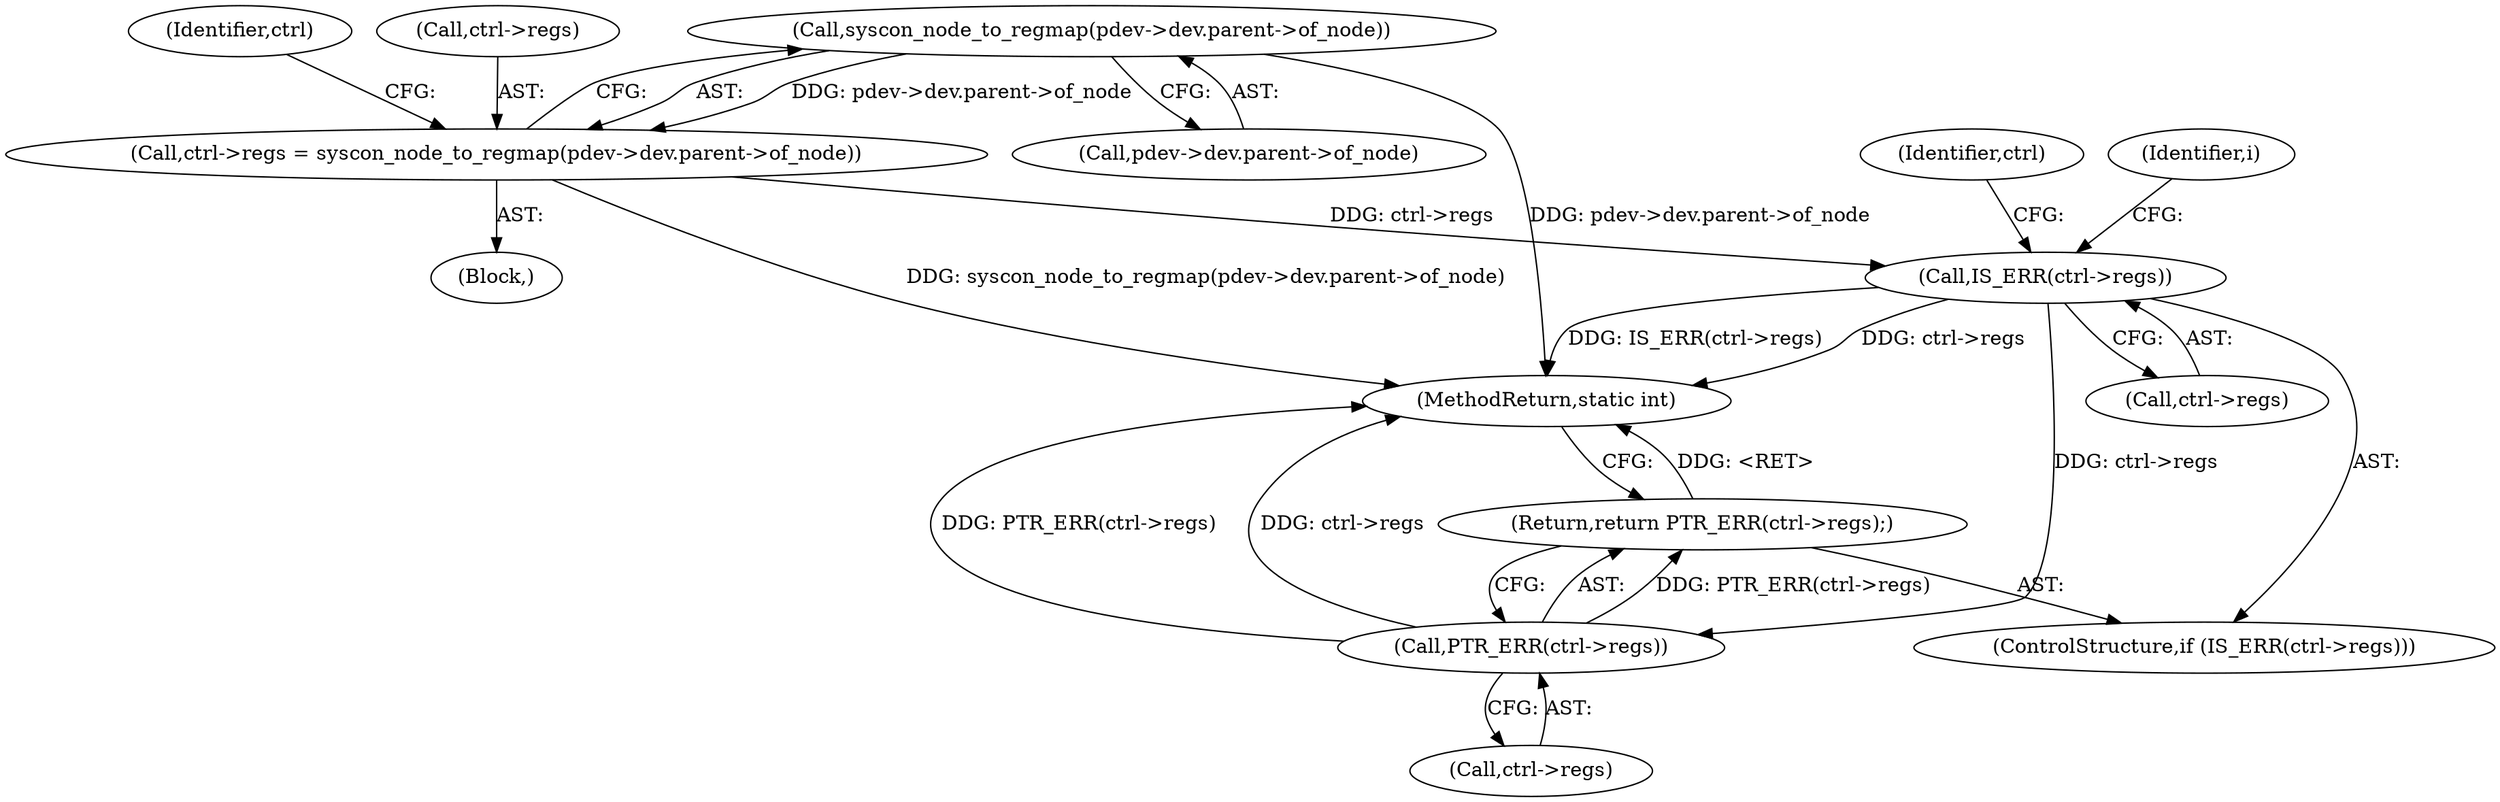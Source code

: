 digraph "0_linux_6acb47d1a318e5b3b7115354ebc4ea060c59d3a1@pointer" {
"1000136" [label="(Call,syscon_node_to_regmap(pdev->dev.parent->of_node))"];
"1000132" [label="(Call,ctrl->regs = syscon_node_to_regmap(pdev->dev.parent->of_node))"];
"1000145" [label="(Call,IS_ERR(ctrl->regs))"];
"1000150" [label="(Call,PTR_ERR(ctrl->regs))"];
"1000149" [label="(Return,return PTR_ERR(ctrl->regs);)"];
"1000152" [label="(Identifier,ctrl)"];
"1000144" [label="(ControlStructure,if (IS_ERR(ctrl->regs)))"];
"1000102" [label="(Block,)"];
"1000146" [label="(Call,ctrl->regs)"];
"1000136" [label="(Call,syscon_node_to_regmap(pdev->dev.parent->of_node))"];
"1000150" [label="(Call,PTR_ERR(ctrl->regs))"];
"1000147" [label="(Identifier,ctrl)"];
"1000156" [label="(Identifier,i)"];
"1000132" [label="(Call,ctrl->regs = syscon_node_to_regmap(pdev->dev.parent->of_node))"];
"1000195" [label="(MethodReturn,static int)"];
"1000137" [label="(Call,pdev->dev.parent->of_node)"];
"1000133" [label="(Call,ctrl->regs)"];
"1000149" [label="(Return,return PTR_ERR(ctrl->regs);)"];
"1000151" [label="(Call,ctrl->regs)"];
"1000145" [label="(Call,IS_ERR(ctrl->regs))"];
"1000136" -> "1000132"  [label="AST: "];
"1000136" -> "1000137"  [label="CFG: "];
"1000137" -> "1000136"  [label="AST: "];
"1000132" -> "1000136"  [label="CFG: "];
"1000136" -> "1000195"  [label="DDG: pdev->dev.parent->of_node"];
"1000136" -> "1000132"  [label="DDG: pdev->dev.parent->of_node"];
"1000132" -> "1000102"  [label="AST: "];
"1000133" -> "1000132"  [label="AST: "];
"1000147" -> "1000132"  [label="CFG: "];
"1000132" -> "1000195"  [label="DDG: syscon_node_to_regmap(pdev->dev.parent->of_node)"];
"1000132" -> "1000145"  [label="DDG: ctrl->regs"];
"1000145" -> "1000144"  [label="AST: "];
"1000145" -> "1000146"  [label="CFG: "];
"1000146" -> "1000145"  [label="AST: "];
"1000152" -> "1000145"  [label="CFG: "];
"1000156" -> "1000145"  [label="CFG: "];
"1000145" -> "1000195"  [label="DDG: ctrl->regs"];
"1000145" -> "1000195"  [label="DDG: IS_ERR(ctrl->regs)"];
"1000145" -> "1000150"  [label="DDG: ctrl->regs"];
"1000150" -> "1000149"  [label="AST: "];
"1000150" -> "1000151"  [label="CFG: "];
"1000151" -> "1000150"  [label="AST: "];
"1000149" -> "1000150"  [label="CFG: "];
"1000150" -> "1000195"  [label="DDG: PTR_ERR(ctrl->regs)"];
"1000150" -> "1000195"  [label="DDG: ctrl->regs"];
"1000150" -> "1000149"  [label="DDG: PTR_ERR(ctrl->regs)"];
"1000149" -> "1000144"  [label="AST: "];
"1000195" -> "1000149"  [label="CFG: "];
"1000149" -> "1000195"  [label="DDG: <RET>"];
}
